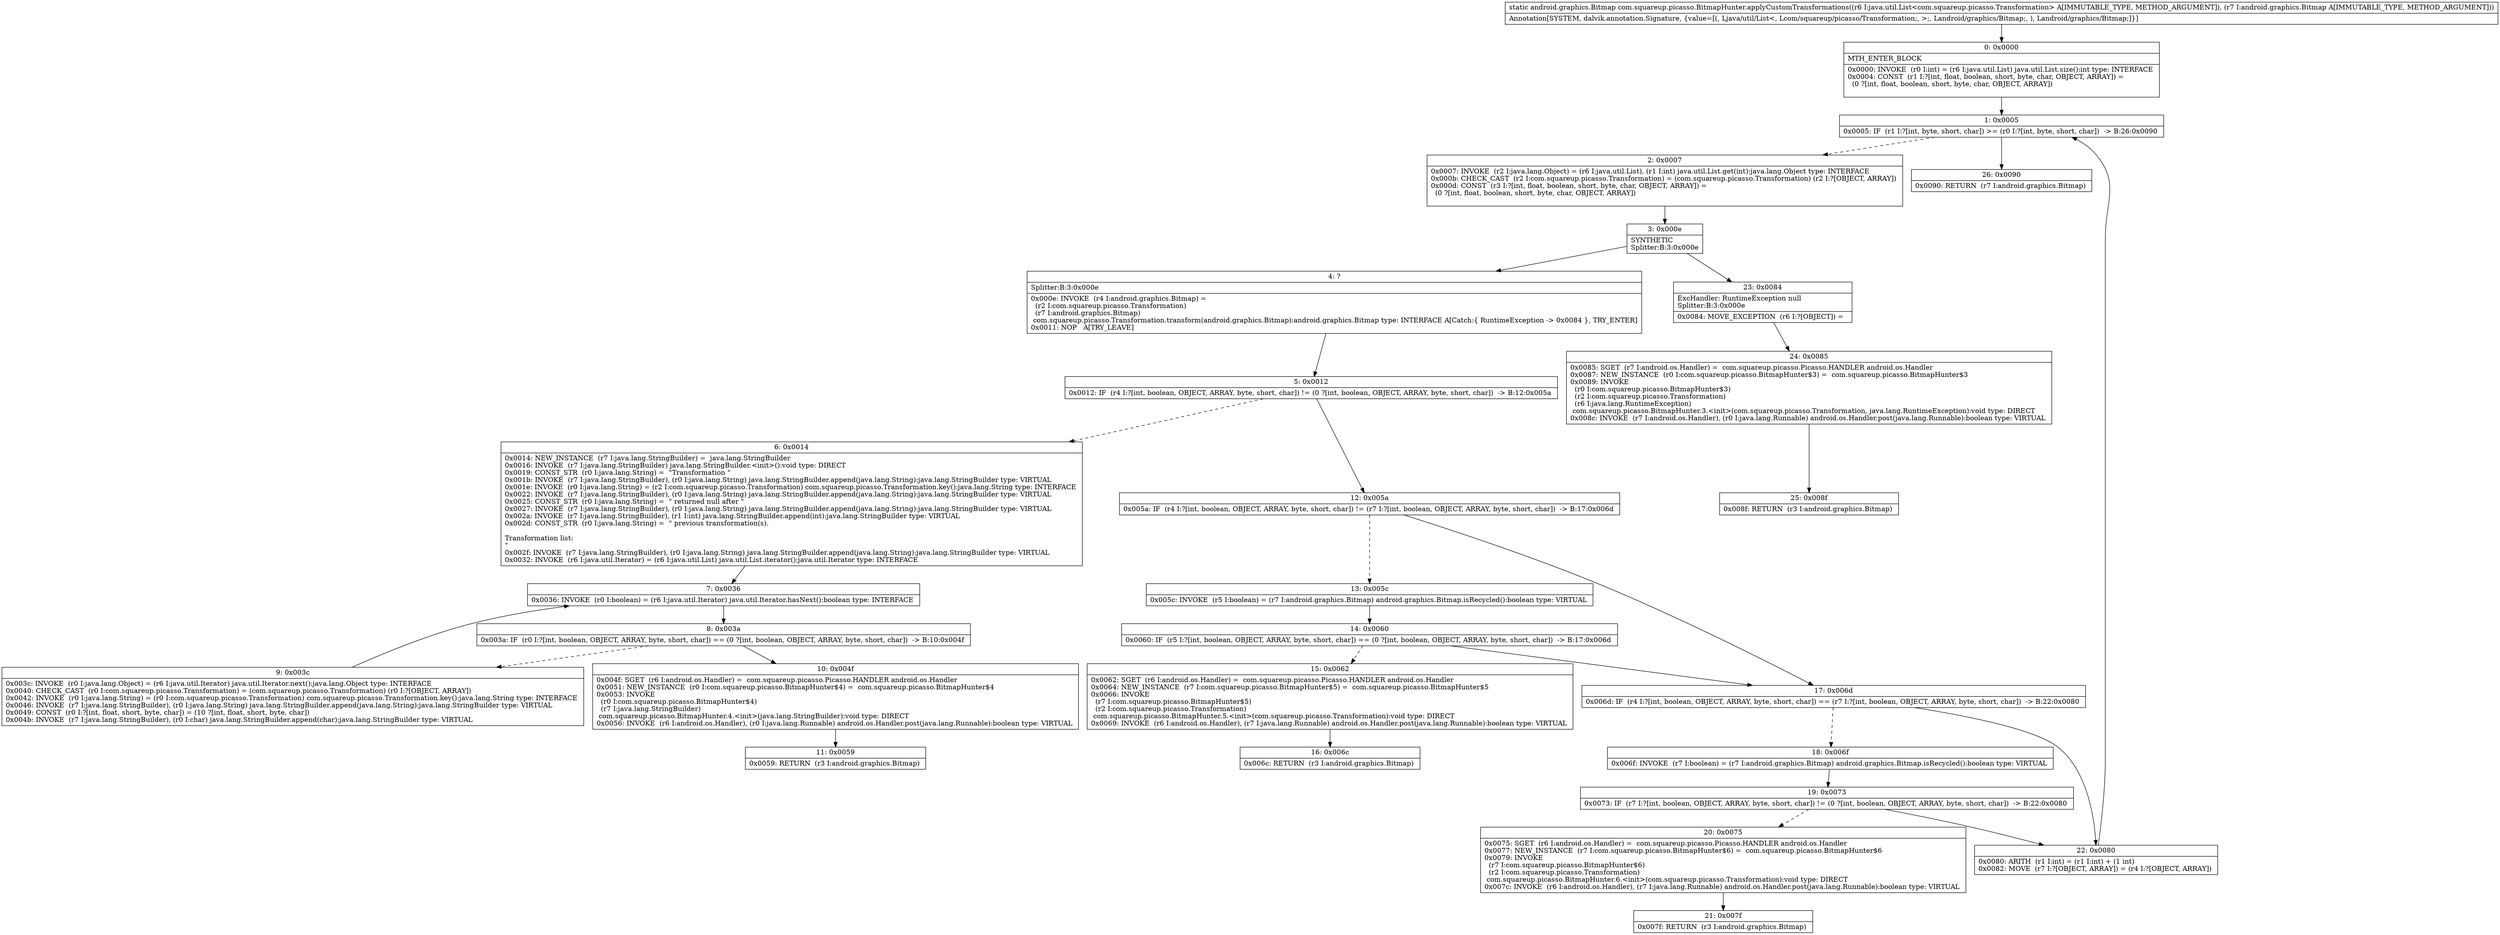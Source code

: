 digraph "CFG forcom.squareup.picasso.BitmapHunter.applyCustomTransformations(Ljava\/util\/List;Landroid\/graphics\/Bitmap;)Landroid\/graphics\/Bitmap;" {
Node_0 [shape=record,label="{0\:\ 0x0000|MTH_ENTER_BLOCK\l|0x0000: INVOKE  (r0 I:int) = (r6 I:java.util.List) java.util.List.size():int type: INTERFACE \l0x0004: CONST  (r1 I:?[int, float, boolean, short, byte, char, OBJECT, ARRAY]) = \l  (0 ?[int, float, boolean, short, byte, char, OBJECT, ARRAY])\l \l}"];
Node_1 [shape=record,label="{1\:\ 0x0005|0x0005: IF  (r1 I:?[int, byte, short, char]) \>= (r0 I:?[int, byte, short, char])  \-\> B:26:0x0090 \l}"];
Node_2 [shape=record,label="{2\:\ 0x0007|0x0007: INVOKE  (r2 I:java.lang.Object) = (r6 I:java.util.List), (r1 I:int) java.util.List.get(int):java.lang.Object type: INTERFACE \l0x000b: CHECK_CAST  (r2 I:com.squareup.picasso.Transformation) = (com.squareup.picasso.Transformation) (r2 I:?[OBJECT, ARRAY]) \l0x000d: CONST  (r3 I:?[int, float, boolean, short, byte, char, OBJECT, ARRAY]) = \l  (0 ?[int, float, boolean, short, byte, char, OBJECT, ARRAY])\l \l}"];
Node_3 [shape=record,label="{3\:\ 0x000e|SYNTHETIC\lSplitter:B:3:0x000e\l}"];
Node_4 [shape=record,label="{4\:\ ?|Splitter:B:3:0x000e\l|0x000e: INVOKE  (r4 I:android.graphics.Bitmap) = \l  (r2 I:com.squareup.picasso.Transformation)\l  (r7 I:android.graphics.Bitmap)\l com.squareup.picasso.Transformation.transform(android.graphics.Bitmap):android.graphics.Bitmap type: INTERFACE A[Catch:\{ RuntimeException \-\> 0x0084 \}, TRY_ENTER]\l0x0011: NOP   A[TRY_LEAVE]\l}"];
Node_5 [shape=record,label="{5\:\ 0x0012|0x0012: IF  (r4 I:?[int, boolean, OBJECT, ARRAY, byte, short, char]) != (0 ?[int, boolean, OBJECT, ARRAY, byte, short, char])  \-\> B:12:0x005a \l}"];
Node_6 [shape=record,label="{6\:\ 0x0014|0x0014: NEW_INSTANCE  (r7 I:java.lang.StringBuilder) =  java.lang.StringBuilder \l0x0016: INVOKE  (r7 I:java.lang.StringBuilder) java.lang.StringBuilder.\<init\>():void type: DIRECT \l0x0019: CONST_STR  (r0 I:java.lang.String) =  \"Transformation \" \l0x001b: INVOKE  (r7 I:java.lang.StringBuilder), (r0 I:java.lang.String) java.lang.StringBuilder.append(java.lang.String):java.lang.StringBuilder type: VIRTUAL \l0x001e: INVOKE  (r0 I:java.lang.String) = (r2 I:com.squareup.picasso.Transformation) com.squareup.picasso.Transformation.key():java.lang.String type: INTERFACE \l0x0022: INVOKE  (r7 I:java.lang.StringBuilder), (r0 I:java.lang.String) java.lang.StringBuilder.append(java.lang.String):java.lang.StringBuilder type: VIRTUAL \l0x0025: CONST_STR  (r0 I:java.lang.String) =  \" returned null after \" \l0x0027: INVOKE  (r7 I:java.lang.StringBuilder), (r0 I:java.lang.String) java.lang.StringBuilder.append(java.lang.String):java.lang.StringBuilder type: VIRTUAL \l0x002a: INVOKE  (r7 I:java.lang.StringBuilder), (r1 I:int) java.lang.StringBuilder.append(int):java.lang.StringBuilder type: VIRTUAL \l0x002d: CONST_STR  (r0 I:java.lang.String) =  \" previous transformation(s).\l\lTransformation list:\l\" \l0x002f: INVOKE  (r7 I:java.lang.StringBuilder), (r0 I:java.lang.String) java.lang.StringBuilder.append(java.lang.String):java.lang.StringBuilder type: VIRTUAL \l0x0032: INVOKE  (r6 I:java.util.Iterator) = (r6 I:java.util.List) java.util.List.iterator():java.util.Iterator type: INTERFACE \l}"];
Node_7 [shape=record,label="{7\:\ 0x0036|0x0036: INVOKE  (r0 I:boolean) = (r6 I:java.util.Iterator) java.util.Iterator.hasNext():boolean type: INTERFACE \l}"];
Node_8 [shape=record,label="{8\:\ 0x003a|0x003a: IF  (r0 I:?[int, boolean, OBJECT, ARRAY, byte, short, char]) == (0 ?[int, boolean, OBJECT, ARRAY, byte, short, char])  \-\> B:10:0x004f \l}"];
Node_9 [shape=record,label="{9\:\ 0x003c|0x003c: INVOKE  (r0 I:java.lang.Object) = (r6 I:java.util.Iterator) java.util.Iterator.next():java.lang.Object type: INTERFACE \l0x0040: CHECK_CAST  (r0 I:com.squareup.picasso.Transformation) = (com.squareup.picasso.Transformation) (r0 I:?[OBJECT, ARRAY]) \l0x0042: INVOKE  (r0 I:java.lang.String) = (r0 I:com.squareup.picasso.Transformation) com.squareup.picasso.Transformation.key():java.lang.String type: INTERFACE \l0x0046: INVOKE  (r7 I:java.lang.StringBuilder), (r0 I:java.lang.String) java.lang.StringBuilder.append(java.lang.String):java.lang.StringBuilder type: VIRTUAL \l0x0049: CONST  (r0 I:?[int, float, short, byte, char]) = (10 ?[int, float, short, byte, char]) \l0x004b: INVOKE  (r7 I:java.lang.StringBuilder), (r0 I:char) java.lang.StringBuilder.append(char):java.lang.StringBuilder type: VIRTUAL \l}"];
Node_10 [shape=record,label="{10\:\ 0x004f|0x004f: SGET  (r6 I:android.os.Handler) =  com.squareup.picasso.Picasso.HANDLER android.os.Handler \l0x0051: NEW_INSTANCE  (r0 I:com.squareup.picasso.BitmapHunter$4) =  com.squareup.picasso.BitmapHunter$4 \l0x0053: INVOKE  \l  (r0 I:com.squareup.picasso.BitmapHunter$4)\l  (r7 I:java.lang.StringBuilder)\l com.squareup.picasso.BitmapHunter.4.\<init\>(java.lang.StringBuilder):void type: DIRECT \l0x0056: INVOKE  (r6 I:android.os.Handler), (r0 I:java.lang.Runnable) android.os.Handler.post(java.lang.Runnable):boolean type: VIRTUAL \l}"];
Node_11 [shape=record,label="{11\:\ 0x0059|0x0059: RETURN  (r3 I:android.graphics.Bitmap) \l}"];
Node_12 [shape=record,label="{12\:\ 0x005a|0x005a: IF  (r4 I:?[int, boolean, OBJECT, ARRAY, byte, short, char]) != (r7 I:?[int, boolean, OBJECT, ARRAY, byte, short, char])  \-\> B:17:0x006d \l}"];
Node_13 [shape=record,label="{13\:\ 0x005c|0x005c: INVOKE  (r5 I:boolean) = (r7 I:android.graphics.Bitmap) android.graphics.Bitmap.isRecycled():boolean type: VIRTUAL \l}"];
Node_14 [shape=record,label="{14\:\ 0x0060|0x0060: IF  (r5 I:?[int, boolean, OBJECT, ARRAY, byte, short, char]) == (0 ?[int, boolean, OBJECT, ARRAY, byte, short, char])  \-\> B:17:0x006d \l}"];
Node_15 [shape=record,label="{15\:\ 0x0062|0x0062: SGET  (r6 I:android.os.Handler) =  com.squareup.picasso.Picasso.HANDLER android.os.Handler \l0x0064: NEW_INSTANCE  (r7 I:com.squareup.picasso.BitmapHunter$5) =  com.squareup.picasso.BitmapHunter$5 \l0x0066: INVOKE  \l  (r7 I:com.squareup.picasso.BitmapHunter$5)\l  (r2 I:com.squareup.picasso.Transformation)\l com.squareup.picasso.BitmapHunter.5.\<init\>(com.squareup.picasso.Transformation):void type: DIRECT \l0x0069: INVOKE  (r6 I:android.os.Handler), (r7 I:java.lang.Runnable) android.os.Handler.post(java.lang.Runnable):boolean type: VIRTUAL \l}"];
Node_16 [shape=record,label="{16\:\ 0x006c|0x006c: RETURN  (r3 I:android.graphics.Bitmap) \l}"];
Node_17 [shape=record,label="{17\:\ 0x006d|0x006d: IF  (r4 I:?[int, boolean, OBJECT, ARRAY, byte, short, char]) == (r7 I:?[int, boolean, OBJECT, ARRAY, byte, short, char])  \-\> B:22:0x0080 \l}"];
Node_18 [shape=record,label="{18\:\ 0x006f|0x006f: INVOKE  (r7 I:boolean) = (r7 I:android.graphics.Bitmap) android.graphics.Bitmap.isRecycled():boolean type: VIRTUAL \l}"];
Node_19 [shape=record,label="{19\:\ 0x0073|0x0073: IF  (r7 I:?[int, boolean, OBJECT, ARRAY, byte, short, char]) != (0 ?[int, boolean, OBJECT, ARRAY, byte, short, char])  \-\> B:22:0x0080 \l}"];
Node_20 [shape=record,label="{20\:\ 0x0075|0x0075: SGET  (r6 I:android.os.Handler) =  com.squareup.picasso.Picasso.HANDLER android.os.Handler \l0x0077: NEW_INSTANCE  (r7 I:com.squareup.picasso.BitmapHunter$6) =  com.squareup.picasso.BitmapHunter$6 \l0x0079: INVOKE  \l  (r7 I:com.squareup.picasso.BitmapHunter$6)\l  (r2 I:com.squareup.picasso.Transformation)\l com.squareup.picasso.BitmapHunter.6.\<init\>(com.squareup.picasso.Transformation):void type: DIRECT \l0x007c: INVOKE  (r6 I:android.os.Handler), (r7 I:java.lang.Runnable) android.os.Handler.post(java.lang.Runnable):boolean type: VIRTUAL \l}"];
Node_21 [shape=record,label="{21\:\ 0x007f|0x007f: RETURN  (r3 I:android.graphics.Bitmap) \l}"];
Node_22 [shape=record,label="{22\:\ 0x0080|0x0080: ARITH  (r1 I:int) = (r1 I:int) + (1 int) \l0x0082: MOVE  (r7 I:?[OBJECT, ARRAY]) = (r4 I:?[OBJECT, ARRAY]) \l}"];
Node_23 [shape=record,label="{23\:\ 0x0084|ExcHandler: RuntimeException null\lSplitter:B:3:0x000e\l|0x0084: MOVE_EXCEPTION  (r6 I:?[OBJECT]) =  \l}"];
Node_24 [shape=record,label="{24\:\ 0x0085|0x0085: SGET  (r7 I:android.os.Handler) =  com.squareup.picasso.Picasso.HANDLER android.os.Handler \l0x0087: NEW_INSTANCE  (r0 I:com.squareup.picasso.BitmapHunter$3) =  com.squareup.picasso.BitmapHunter$3 \l0x0089: INVOKE  \l  (r0 I:com.squareup.picasso.BitmapHunter$3)\l  (r2 I:com.squareup.picasso.Transformation)\l  (r6 I:java.lang.RuntimeException)\l com.squareup.picasso.BitmapHunter.3.\<init\>(com.squareup.picasso.Transformation, java.lang.RuntimeException):void type: DIRECT \l0x008c: INVOKE  (r7 I:android.os.Handler), (r0 I:java.lang.Runnable) android.os.Handler.post(java.lang.Runnable):boolean type: VIRTUAL \l}"];
Node_25 [shape=record,label="{25\:\ 0x008f|0x008f: RETURN  (r3 I:android.graphics.Bitmap) \l}"];
Node_26 [shape=record,label="{26\:\ 0x0090|0x0090: RETURN  (r7 I:android.graphics.Bitmap) \l}"];
MethodNode[shape=record,label="{static android.graphics.Bitmap com.squareup.picasso.BitmapHunter.applyCustomTransformations((r6 I:java.util.List\<com.squareup.picasso.Transformation\> A[IMMUTABLE_TYPE, METHOD_ARGUMENT]), (r7 I:android.graphics.Bitmap A[IMMUTABLE_TYPE, METHOD_ARGUMENT]))  | Annotation[SYSTEM, dalvik.annotation.Signature, \{value=[(, Ljava\/util\/List\<, Lcom\/squareup\/picasso\/Transformation;, \>;, Landroid\/graphics\/Bitmap;, ), Landroid\/graphics\/Bitmap;]\}]\l}"];
MethodNode -> Node_0;
Node_0 -> Node_1;
Node_1 -> Node_2[style=dashed];
Node_1 -> Node_26;
Node_2 -> Node_3;
Node_3 -> Node_4;
Node_3 -> Node_23;
Node_4 -> Node_5;
Node_5 -> Node_6[style=dashed];
Node_5 -> Node_12;
Node_6 -> Node_7;
Node_7 -> Node_8;
Node_8 -> Node_9[style=dashed];
Node_8 -> Node_10;
Node_9 -> Node_7;
Node_10 -> Node_11;
Node_12 -> Node_13[style=dashed];
Node_12 -> Node_17;
Node_13 -> Node_14;
Node_14 -> Node_15[style=dashed];
Node_14 -> Node_17;
Node_15 -> Node_16;
Node_17 -> Node_18[style=dashed];
Node_17 -> Node_22;
Node_18 -> Node_19;
Node_19 -> Node_20[style=dashed];
Node_19 -> Node_22;
Node_20 -> Node_21;
Node_22 -> Node_1;
Node_23 -> Node_24;
Node_24 -> Node_25;
}

